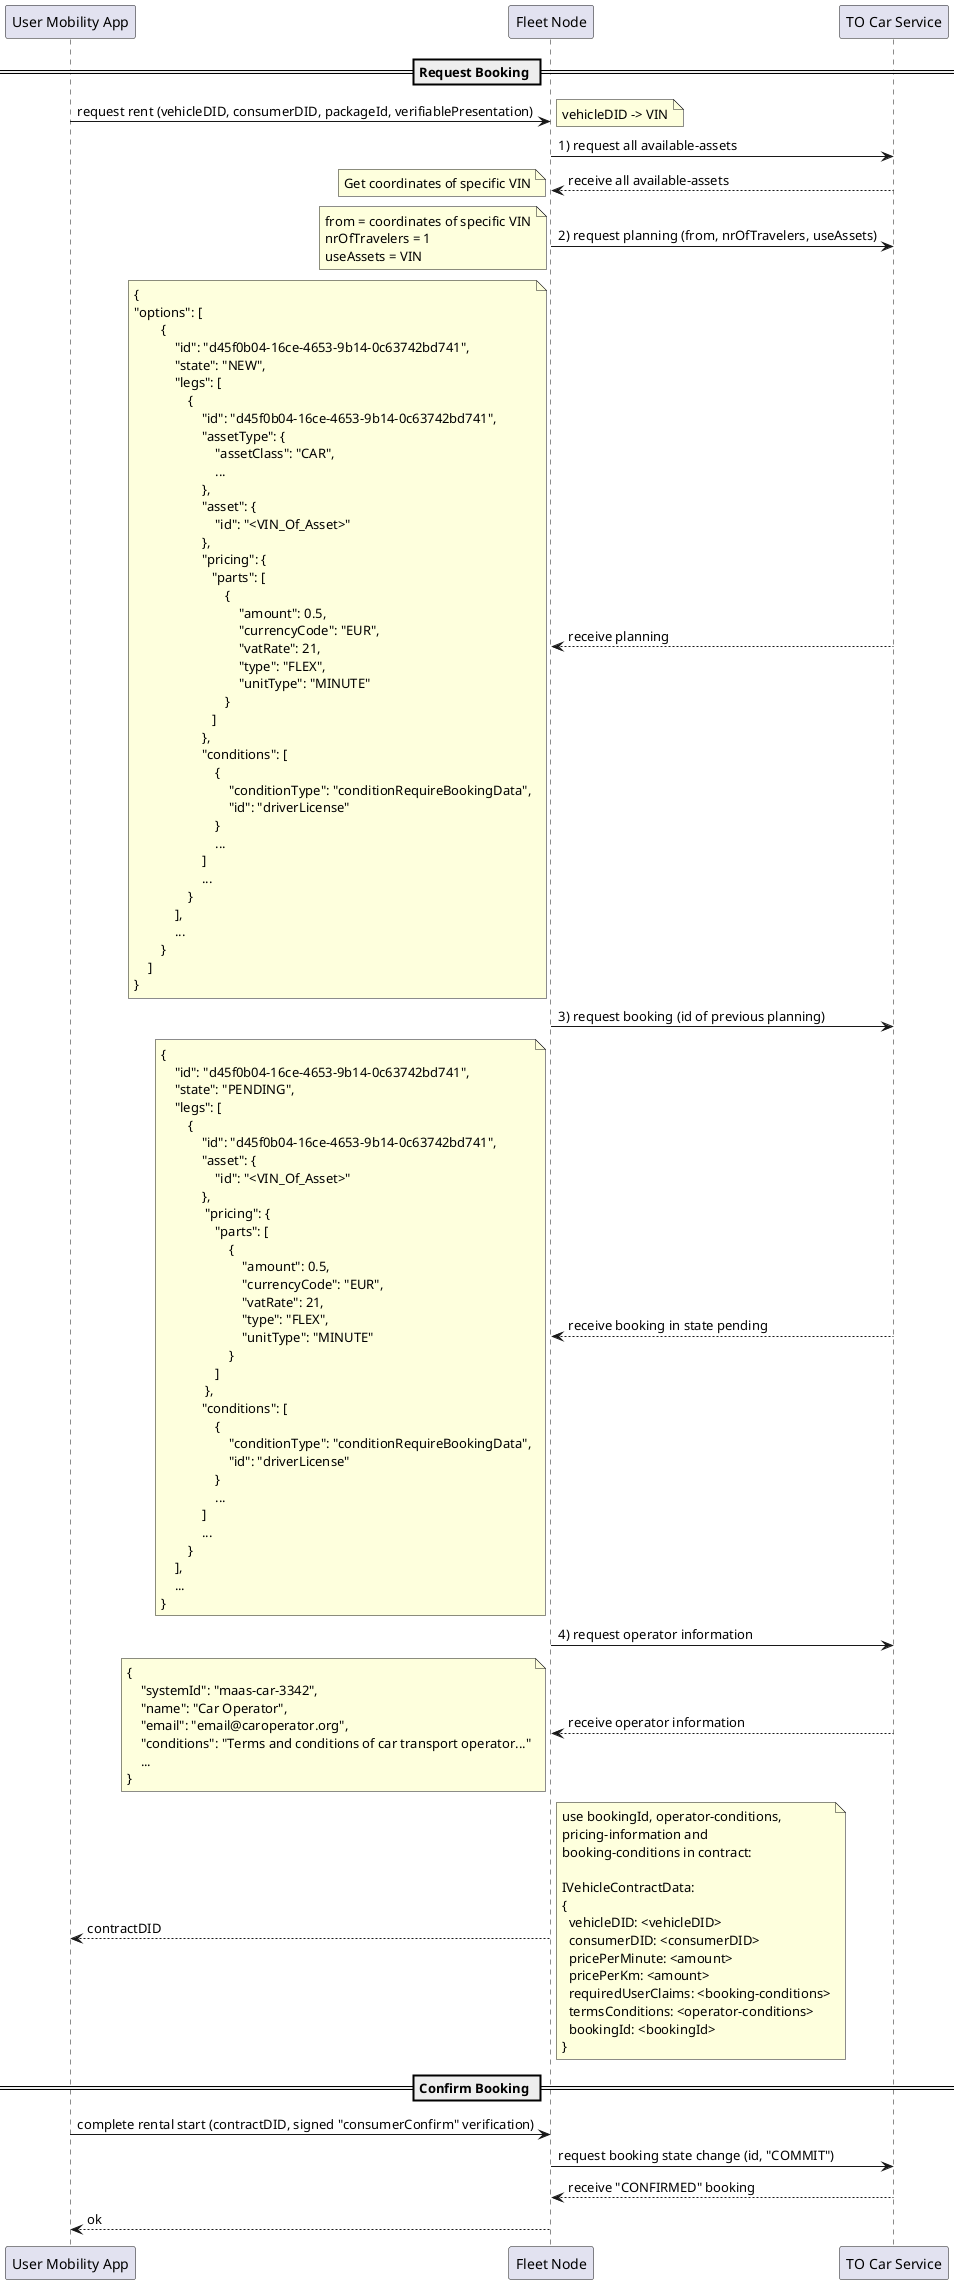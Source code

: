 @startuml Create Booking Flow
 
participant "User Mobility App" as UMA 
participant "Fleet Node" as FLN
participant "TO Car Service" as TOC



== Request Booking == 


UMA -> FLN: request rent (vehicleDID, consumerDID, packageId, verifiablePresentation)
note right
vehicleDID -> VIN
end note

FLN -> TOC: 1) request all available-assets
TOC --> FLN: receive all available-assets
note left
Get coordinates of specific VIN
end note

FLN -> TOC: 2) request planning (from, nrOfTravelers, useAssets)
note left
from = coordinates of specific VIN
nrOfTravelers = 1
useAssets = VIN
end note



TOC --> FLN: receive planning
note left
{
"options": [
        {
            "id": "d45f0b04-16ce-4653-9b14-0c63742bd741",
            "state": "NEW",
            "legs": [
                {
                    "id": "d45f0b04-16ce-4653-9b14-0c63742bd741",
                    "assetType": {
                        "assetClass": "CAR",
                        ...
                    },
                    "asset": {
                        "id": "<VIN_Of_Asset>"
                    },
                    "pricing": {
                       "parts": [
                           {
                               "amount": 0.5,
                               "currencyCode": "EUR",
                               "vatRate": 21,
                               "type": "FLEX",
                               "unitType": "MINUTE"
                           }
                       ]
                    },
                    "conditions": [
                        {
                            "conditionType": "conditionRequireBookingData",
                            "id": "driverLicense"
                        }
                        ...
                    ]
                    ...
                }
            ],
            ...
        }
    ]
}
end note
FLN -> TOC: 3) request booking (id of previous planning)
TOC --> FLN: receive booking in state pending
note left
{
    "id": "d45f0b04-16ce-4653-9b14-0c63742bd741",
    "state": "PENDING",
    "legs": [
        {
            "id": "d45f0b04-16ce-4653-9b14-0c63742bd741",
            "asset": {
                "id": "<VIN_Of_Asset>"
            },
             "pricing": {
                "parts": [
                    {
                        "amount": 0.5,
                        "currencyCode": "EUR",
                        "vatRate": 21,
                        "type": "FLEX",
                        "unitType": "MINUTE"
                    }
                ]
             },
            "conditions": [
                {
                    "conditionType": "conditionRequireBookingData",
                    "id": "driverLicense"
                }
                ...
            ]
            ...
        }
    ],
    ...
}
end note

FLN -> TOC: 4) request operator information
TOC --> FLN: receive operator information
note left
{
    "systemId": "maas-car-3342",
    "name": "Car Operator",
    "email": "email@caroperator.org",
    "conditions": "Terms and conditions of car transport operator..."
    ...
}
end note

FLN --> UMA: contractDID
note right
use bookingId, operator-conditions,
pricing-information and
booking-conditions in contract:

IVehicleContractData:
{
  vehicleDID: <vehicleDID>
  consumerDID: <consumerDID>
  pricePerMinute: <amount>
  pricePerKm: <amount>
  requiredUserClaims: <booking-conditions>
  termsConditions: <operator-conditions>
  bookingId: <bookingId>
}
end note

== Confirm Booking == 

UMA -> FLN: complete rental start (contractDID, signed "consumerConfirm" verification)
FLN -> TOC: request booking state change (id, "COMMIT")
TOC --> FLN: receive "CONFIRMED" booking
FLN --> UMA: ok


@enduml